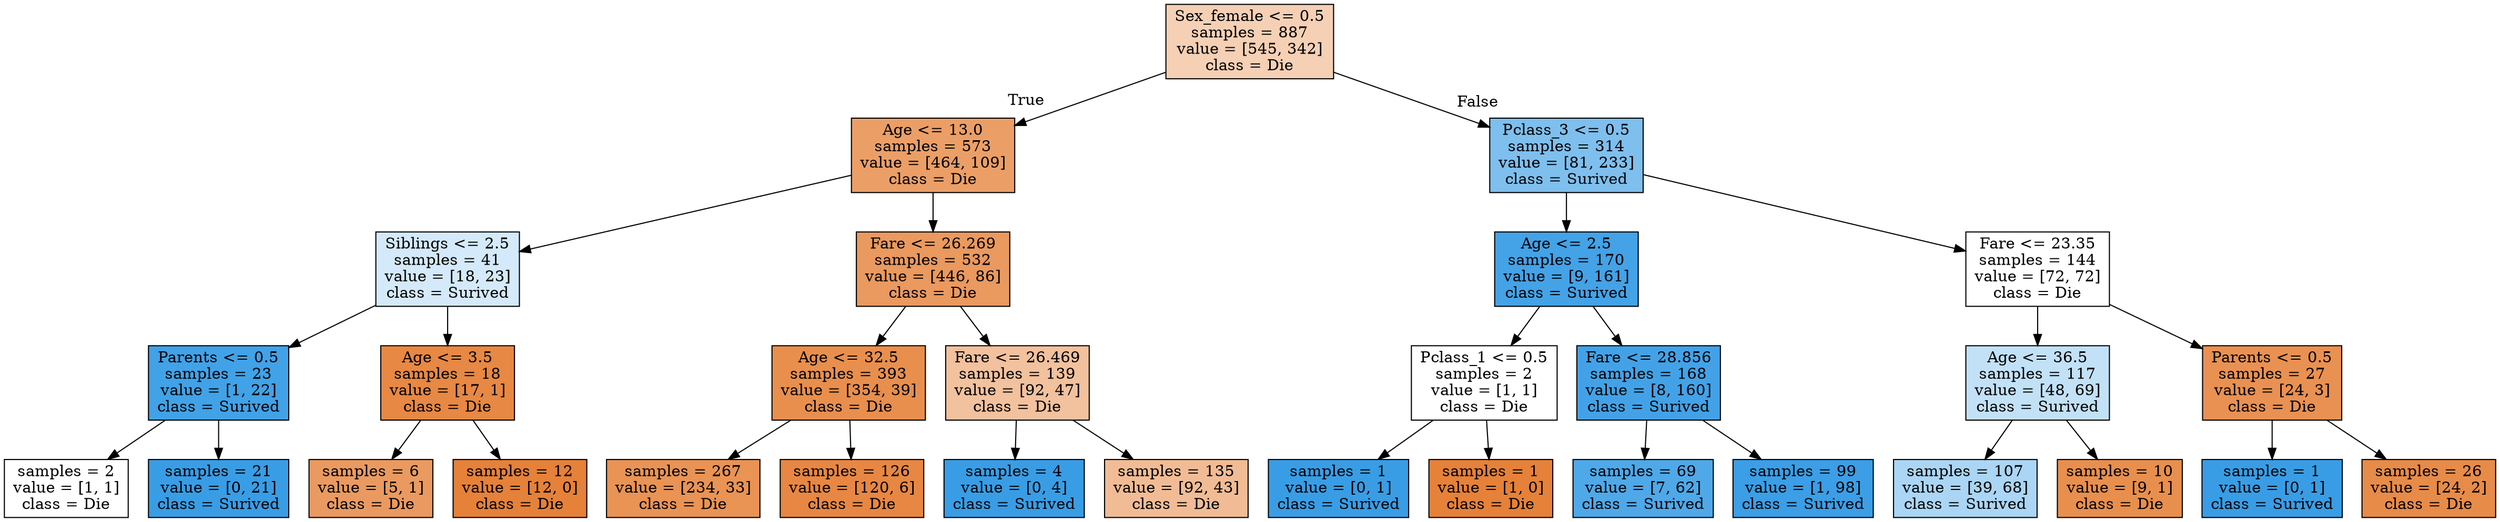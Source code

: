 digraph Tree {
node [shape=box, style="filled", color="black"] ;
0 [label="Sex_female <= 0.5\nsamples = 887\nvalue = [545, 342]\nclass = Die", fillcolor="#e581395f"] ;
1 [label="Age <= 13.0\nsamples = 573\nvalue = [464, 109]\nclass = Die", fillcolor="#e58139c3"] ;
0 -> 1 [labeldistance=2.5, labelangle=45, headlabel="True"] ;
2 [label="Siblings <= 2.5\nsamples = 41\nvalue = [18, 23]\nclass = Surived", fillcolor="#399de537"] ;
1 -> 2 ;
3 [label="Parents <= 0.5\nsamples = 23\nvalue = [1, 22]\nclass = Surived", fillcolor="#399de5f3"] ;
2 -> 3 ;
4 [label="samples = 2\nvalue = [1, 1]\nclass = Die", fillcolor="#e5813900"] ;
3 -> 4 ;
5 [label="samples = 21\nvalue = [0, 21]\nclass = Surived", fillcolor="#399de5ff"] ;
3 -> 5 ;
6 [label="Age <= 3.5\nsamples = 18\nvalue = [17, 1]\nclass = Die", fillcolor="#e58139f0"] ;
2 -> 6 ;
7 [label="samples = 6\nvalue = [5, 1]\nclass = Die", fillcolor="#e58139cc"] ;
6 -> 7 ;
8 [label="samples = 12\nvalue = [12, 0]\nclass = Die", fillcolor="#e58139ff"] ;
6 -> 8 ;
9 [label="Fare <= 26.269\nsamples = 532\nvalue = [446, 86]\nclass = Die", fillcolor="#e58139ce"] ;
1 -> 9 ;
10 [label="Age <= 32.5\nsamples = 393\nvalue = [354, 39]\nclass = Die", fillcolor="#e58139e3"] ;
9 -> 10 ;
11 [label="samples = 267\nvalue = [234, 33]\nclass = Die", fillcolor="#e58139db"] ;
10 -> 11 ;
12 [label="samples = 126\nvalue = [120, 6]\nclass = Die", fillcolor="#e58139f2"] ;
10 -> 12 ;
13 [label="Fare <= 26.469\nsamples = 139\nvalue = [92, 47]\nclass = Die", fillcolor="#e581397d"] ;
9 -> 13 ;
14 [label="samples = 4\nvalue = [0, 4]\nclass = Surived", fillcolor="#399de5ff"] ;
13 -> 14 ;
15 [label="samples = 135\nvalue = [92, 43]\nclass = Die", fillcolor="#e5813988"] ;
13 -> 15 ;
16 [label="Pclass_3 <= 0.5\nsamples = 314\nvalue = [81, 233]\nclass = Surived", fillcolor="#399de5a6"] ;
0 -> 16 [labeldistance=2.5, labelangle=-45, headlabel="False"] ;
17 [label="Age <= 2.5\nsamples = 170\nvalue = [9, 161]\nclass = Surived", fillcolor="#399de5f1"] ;
16 -> 17 ;
18 [label="Pclass_1 <= 0.5\nsamples = 2\nvalue = [1, 1]\nclass = Die", fillcolor="#e5813900"] ;
17 -> 18 ;
19 [label="samples = 1\nvalue = [0, 1]\nclass = Surived", fillcolor="#399de5ff"] ;
18 -> 19 ;
20 [label="samples = 1\nvalue = [1, 0]\nclass = Die", fillcolor="#e58139ff"] ;
18 -> 20 ;
21 [label="Fare <= 28.856\nsamples = 168\nvalue = [8, 160]\nclass = Surived", fillcolor="#399de5f2"] ;
17 -> 21 ;
22 [label="samples = 69\nvalue = [7, 62]\nclass = Surived", fillcolor="#399de5e2"] ;
21 -> 22 ;
23 [label="samples = 99\nvalue = [1, 98]\nclass = Surived", fillcolor="#399de5fc"] ;
21 -> 23 ;
24 [label="Fare <= 23.35\nsamples = 144\nvalue = [72, 72]\nclass = Die", fillcolor="#e5813900"] ;
16 -> 24 ;
25 [label="Age <= 36.5\nsamples = 117\nvalue = [48, 69]\nclass = Surived", fillcolor="#399de54e"] ;
24 -> 25 ;
26 [label="samples = 107\nvalue = [39, 68]\nclass = Surived", fillcolor="#399de56d"] ;
25 -> 26 ;
27 [label="samples = 10\nvalue = [9, 1]\nclass = Die", fillcolor="#e58139e3"] ;
25 -> 27 ;
28 [label="Parents <= 0.5\nsamples = 27\nvalue = [24, 3]\nclass = Die", fillcolor="#e58139df"] ;
24 -> 28 ;
29 [label="samples = 1\nvalue = [0, 1]\nclass = Surived", fillcolor="#399de5ff"] ;
28 -> 29 ;
30 [label="samples = 26\nvalue = [24, 2]\nclass = Die", fillcolor="#e58139ea"] ;
28 -> 30 ;
}
